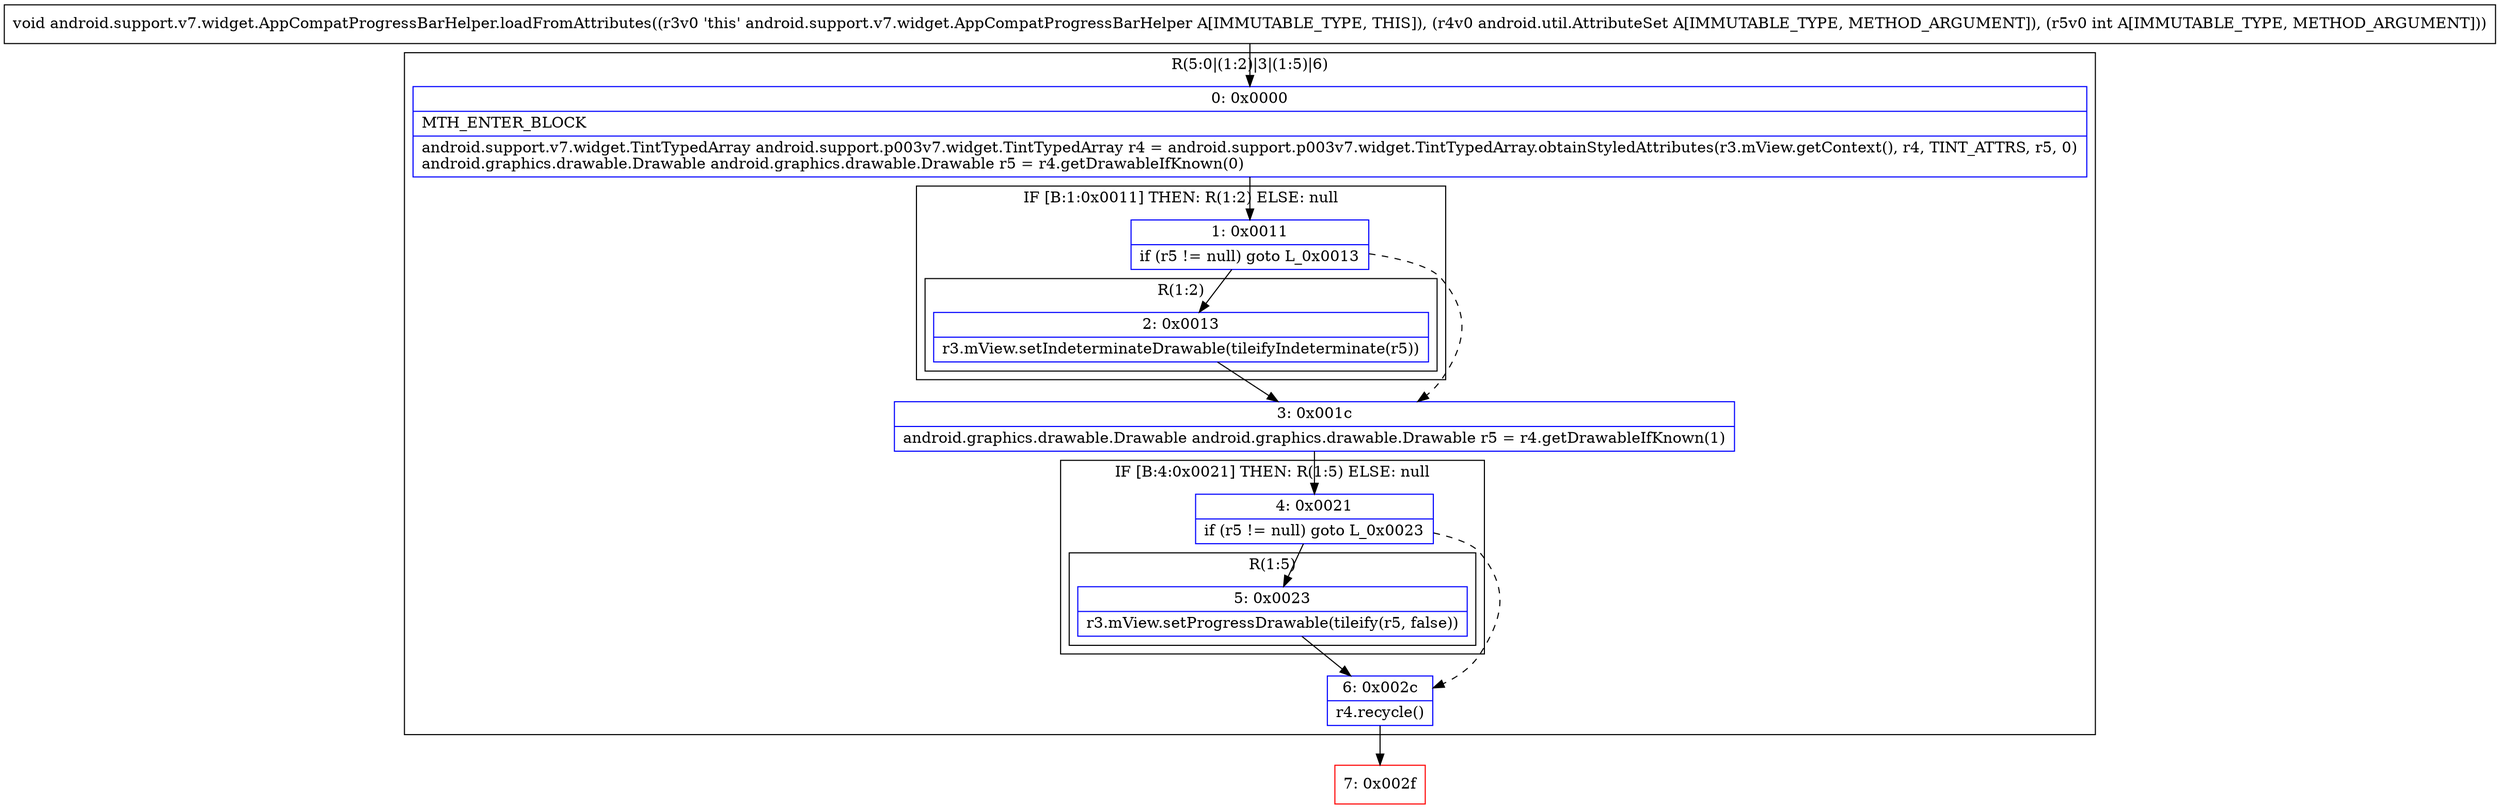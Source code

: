 digraph "CFG forandroid.support.v7.widget.AppCompatProgressBarHelper.loadFromAttributes(Landroid\/util\/AttributeSet;I)V" {
subgraph cluster_Region_281670887 {
label = "R(5:0|(1:2)|3|(1:5)|6)";
node [shape=record,color=blue];
Node_0 [shape=record,label="{0\:\ 0x0000|MTH_ENTER_BLOCK\l|android.support.v7.widget.TintTypedArray android.support.p003v7.widget.TintTypedArray r4 = android.support.p003v7.widget.TintTypedArray.obtainStyledAttributes(r3.mView.getContext(), r4, TINT_ATTRS, r5, 0)\landroid.graphics.drawable.Drawable android.graphics.drawable.Drawable r5 = r4.getDrawableIfKnown(0)\l}"];
subgraph cluster_IfRegion_1259283092 {
label = "IF [B:1:0x0011] THEN: R(1:2) ELSE: null";
node [shape=record,color=blue];
Node_1 [shape=record,label="{1\:\ 0x0011|if (r5 != null) goto L_0x0013\l}"];
subgraph cluster_Region_1294128422 {
label = "R(1:2)";
node [shape=record,color=blue];
Node_2 [shape=record,label="{2\:\ 0x0013|r3.mView.setIndeterminateDrawable(tileifyIndeterminate(r5))\l}"];
}
}
Node_3 [shape=record,label="{3\:\ 0x001c|android.graphics.drawable.Drawable android.graphics.drawable.Drawable r5 = r4.getDrawableIfKnown(1)\l}"];
subgraph cluster_IfRegion_207024700 {
label = "IF [B:4:0x0021] THEN: R(1:5) ELSE: null";
node [shape=record,color=blue];
Node_4 [shape=record,label="{4\:\ 0x0021|if (r5 != null) goto L_0x0023\l}"];
subgraph cluster_Region_1399275933 {
label = "R(1:5)";
node [shape=record,color=blue];
Node_5 [shape=record,label="{5\:\ 0x0023|r3.mView.setProgressDrawable(tileify(r5, false))\l}"];
}
}
Node_6 [shape=record,label="{6\:\ 0x002c|r4.recycle()\l}"];
}
Node_7 [shape=record,color=red,label="{7\:\ 0x002f}"];
MethodNode[shape=record,label="{void android.support.v7.widget.AppCompatProgressBarHelper.loadFromAttributes((r3v0 'this' android.support.v7.widget.AppCompatProgressBarHelper A[IMMUTABLE_TYPE, THIS]), (r4v0 android.util.AttributeSet A[IMMUTABLE_TYPE, METHOD_ARGUMENT]), (r5v0 int A[IMMUTABLE_TYPE, METHOD_ARGUMENT])) }"];
MethodNode -> Node_0;
Node_0 -> Node_1;
Node_1 -> Node_2;
Node_1 -> Node_3[style=dashed];
Node_2 -> Node_3;
Node_3 -> Node_4;
Node_4 -> Node_5;
Node_4 -> Node_6[style=dashed];
Node_5 -> Node_6;
Node_6 -> Node_7;
}

